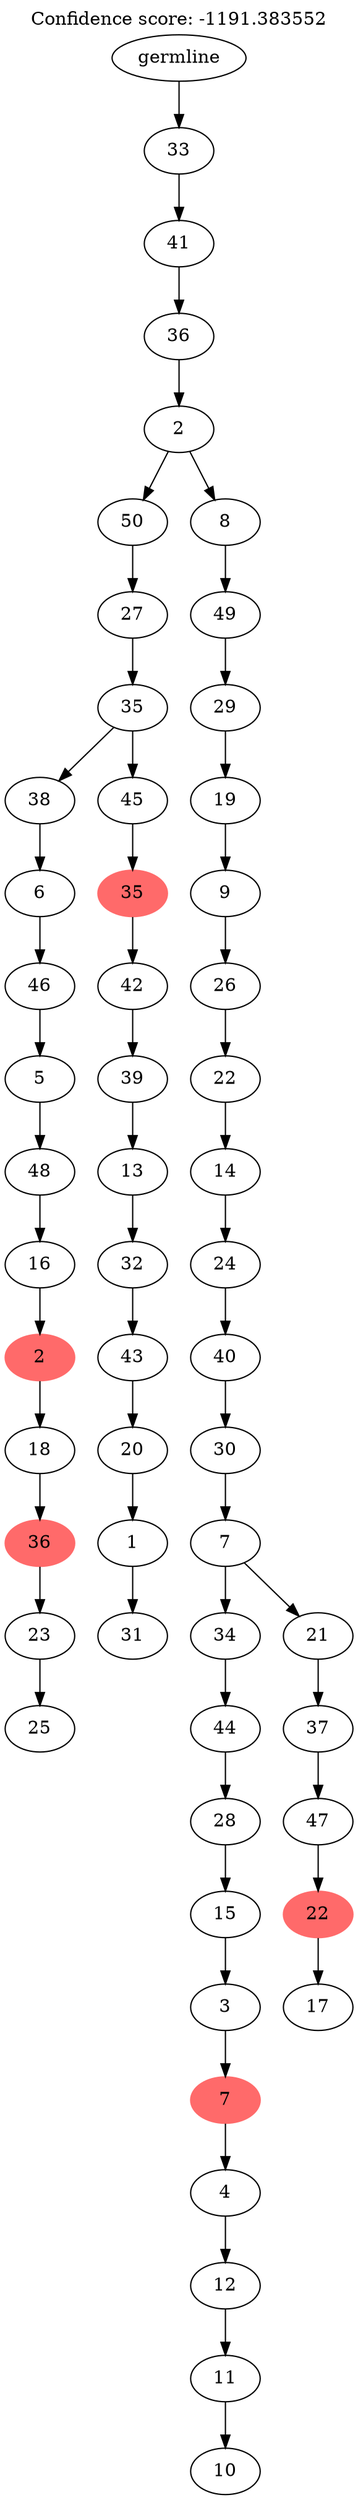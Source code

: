 digraph g {
	"54" -> "55";
	"55" [label="25"];
	"53" -> "54";
	"54" [label="23"];
	"52" -> "53";
	"53" [color=indianred1, style=filled, label="36"];
	"51" -> "52";
	"52" [label="18"];
	"50" -> "51";
	"51" [color=indianred1, style=filled, label="2"];
	"49" -> "50";
	"50" [label="16"];
	"48" -> "49";
	"49" [label="48"];
	"47" -> "48";
	"48" [label="5"];
	"46" -> "47";
	"47" [label="46"];
	"45" -> "46";
	"46" [label="6"];
	"43" -> "44";
	"44" [label="31"];
	"42" -> "43";
	"43" [label="1"];
	"41" -> "42";
	"42" [label="20"];
	"40" -> "41";
	"41" [label="43"];
	"39" -> "40";
	"40" [label="32"];
	"38" -> "39";
	"39" [label="13"];
	"37" -> "38";
	"38" [label="39"];
	"36" -> "37";
	"37" [label="42"];
	"35" -> "36";
	"36" [color=indianred1, style=filled, label="35"];
	"34" -> "35";
	"35" [label="45"];
	"34" -> "45";
	"45" [label="38"];
	"33" -> "34";
	"34" [label="35"];
	"32" -> "33";
	"33" [label="27"];
	"30" -> "31";
	"31" [label="10"];
	"29" -> "30";
	"30" [label="11"];
	"28" -> "29";
	"29" [label="12"];
	"27" -> "28";
	"28" [label="4"];
	"26" -> "27";
	"27" [color=indianred1, style=filled, label="7"];
	"25" -> "26";
	"26" [label="3"];
	"24" -> "25";
	"25" [label="15"];
	"23" -> "24";
	"24" [label="28"];
	"22" -> "23";
	"23" [label="44"];
	"20" -> "21";
	"21" [label="17"];
	"19" -> "20";
	"20" [color=indianred1, style=filled, label="22"];
	"18" -> "19";
	"19" [label="47"];
	"17" -> "18";
	"18" [label="37"];
	"16" -> "17";
	"17" [label="21"];
	"16" -> "22";
	"22" [label="34"];
	"15" -> "16";
	"16" [label="7"];
	"14" -> "15";
	"15" [label="30"];
	"13" -> "14";
	"14" [label="40"];
	"12" -> "13";
	"13" [label="24"];
	"11" -> "12";
	"12" [label="14"];
	"10" -> "11";
	"11" [label="22"];
	"9" -> "10";
	"10" [label="26"];
	"8" -> "9";
	"9" [label="9"];
	"7" -> "8";
	"8" [label="19"];
	"6" -> "7";
	"7" [label="29"];
	"5" -> "6";
	"6" [label="49"];
	"4" -> "5";
	"5" [label="8"];
	"4" -> "32";
	"32" [label="50"];
	"3" -> "4";
	"4" [label="2"];
	"2" -> "3";
	"3" [label="36"];
	"1" -> "2";
	"2" [label="41"];
	"0" -> "1";
	"1" [label="33"];
	"0" [label="germline"];
	labelloc="t";
	label="Confidence score: -1191.383552";
}
